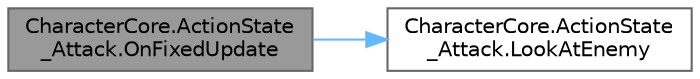 digraph "CharacterCore.ActionState_Attack.OnFixedUpdate"
{
 // LATEX_PDF_SIZE
  bgcolor="transparent";
  edge [fontname=Helvetica,fontsize=10,labelfontname=Helvetica,labelfontsize=10];
  node [fontname=Helvetica,fontsize=10,shape=box,height=0.2,width=0.4];
  rankdir="LR";
  Node1 [id="Node000001",label="CharacterCore.ActionState\l_Attack.OnFixedUpdate",height=0.2,width=0.4,color="gray40", fillcolor="grey60", style="filled", fontcolor="black",tooltip=" "];
  Node1 -> Node2 [id="edge1_Node000001_Node000002",color="steelblue1",style="solid",tooltip=" "];
  Node2 [id="Node000002",label="CharacterCore.ActionState\l_Attack.LookAtEnemy",height=0.2,width=0.4,color="grey40", fillcolor="white", style="filled",URL="$class_character_core_1_1_action_state___attack.html#a5a77681ca1d2311c8377b96e3c964ba2",tooltip=" "];
}
